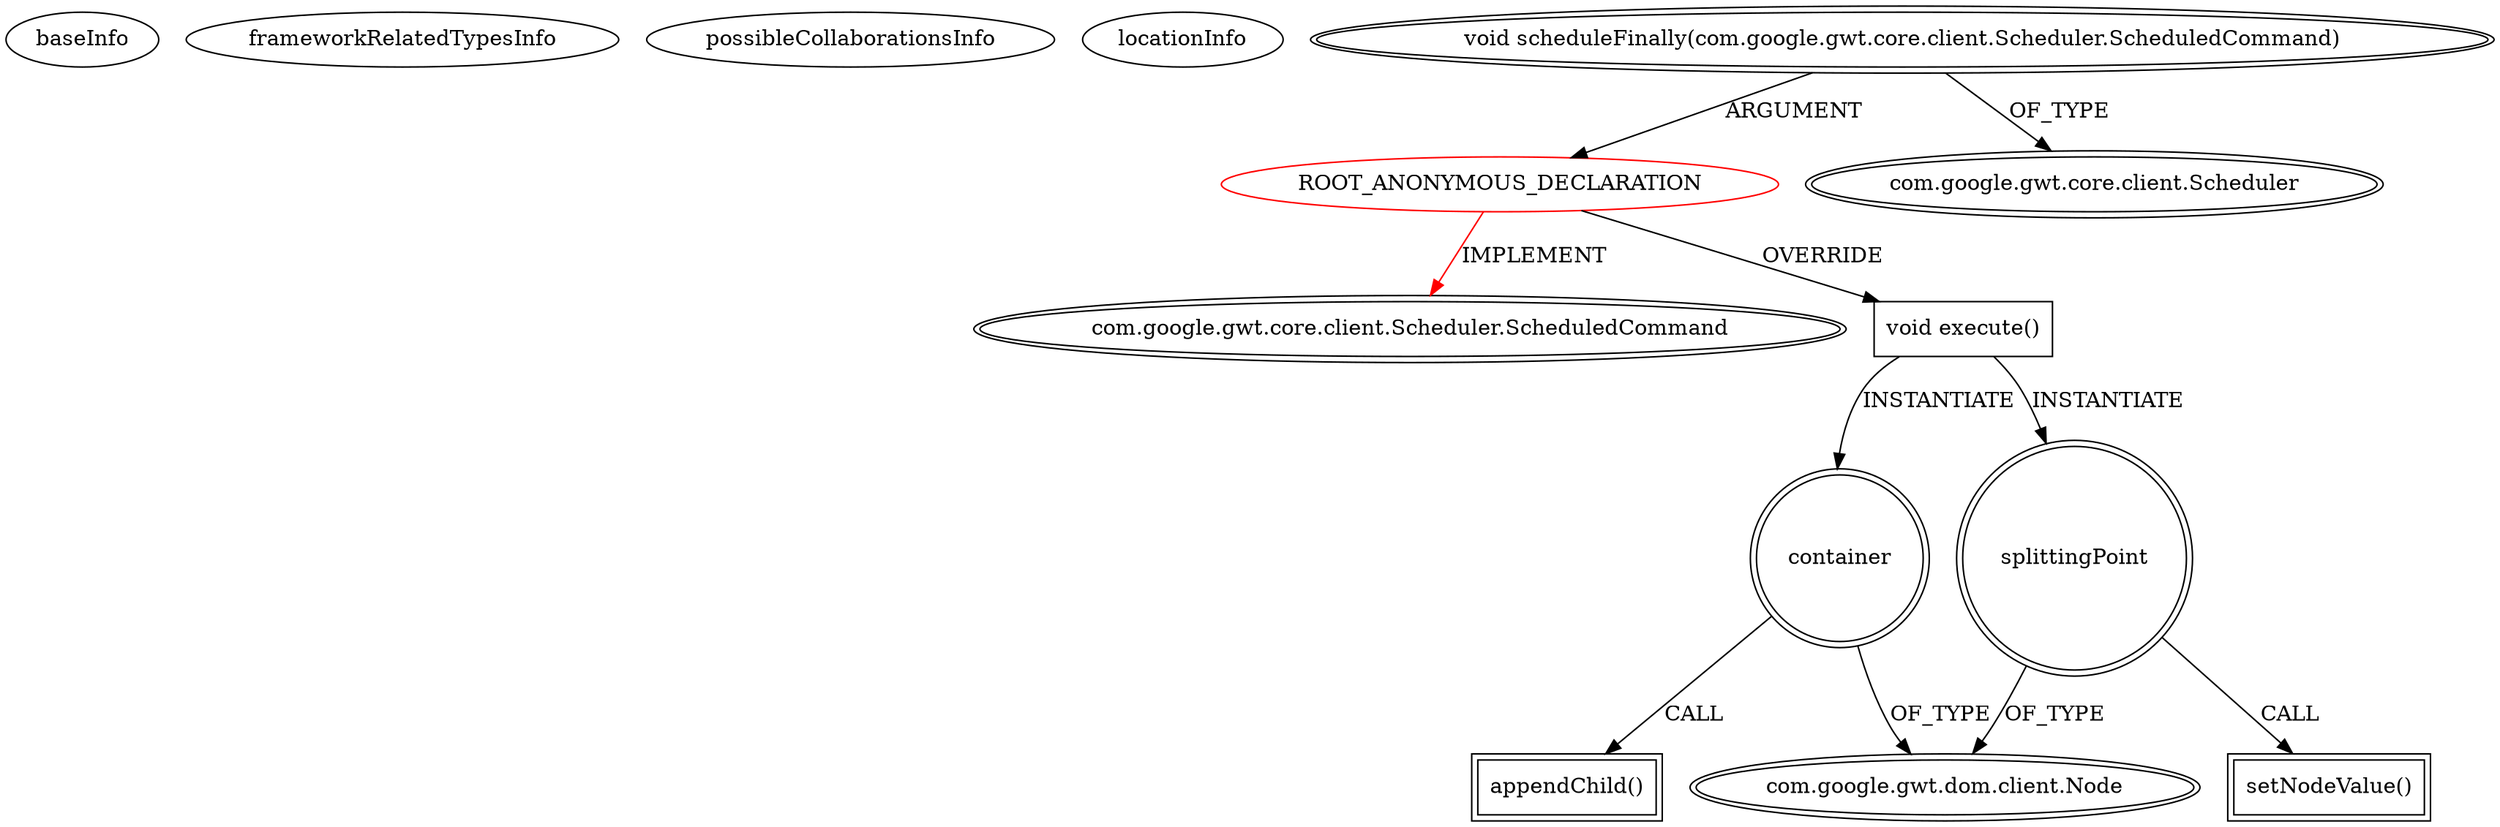 digraph {
baseInfo[graphId=1250,category="extension_graph",isAnonymous=true,possibleRelation=false]
frameworkRelatedTypesInfo[0="com.google.gwt.core.client.Scheduler.ScheduledCommand"]
possibleCollaborationsInfo[]
locationInfo[projectName="dapicard-gwt-surface",filePath="/dapicard-gwt-surface/gwt-surface-master/gwt-surface/src/main/java/com/axeiya/gwt/surface/client/inserter/blockinserter/BlockInserter.java",contextSignature="void insert(SurfaceSelection)",graphId="1250"]
0[label="ROOT_ANONYMOUS_DECLARATION",vertexType="ROOT_ANONYMOUS_DECLARATION",isFrameworkType=false,color=red]
1[label="com.google.gwt.core.client.Scheduler.ScheduledCommand",vertexType="FRAMEWORK_INTERFACE_TYPE",isFrameworkType=true,peripheries=2]
2[label="void scheduleFinally(com.google.gwt.core.client.Scheduler.ScheduledCommand)",vertexType="OUTSIDE_CALL",isFrameworkType=true,peripheries=2]
3[label="com.google.gwt.core.client.Scheduler",vertexType="FRAMEWORK_CLASS_TYPE",isFrameworkType=true,peripheries=2]
4[label="void execute()",vertexType="OVERRIDING_METHOD_DECLARATION",isFrameworkType=false,shape=box]
5[label="container",vertexType="VARIABLE_EXPRESION",isFrameworkType=true,peripheries=2,shape=circle]
7[label="com.google.gwt.dom.client.Node",vertexType="FRAMEWORK_CLASS_TYPE",isFrameworkType=true,peripheries=2]
6[label="appendChild()",vertexType="INSIDE_CALL",isFrameworkType=true,peripheries=2,shape=box]
8[label="splittingPoint",vertexType="VARIABLE_EXPRESION",isFrameworkType=true,peripheries=2,shape=circle]
9[label="setNodeValue()",vertexType="INSIDE_CALL",isFrameworkType=true,peripheries=2,shape=box]
0->1[label="IMPLEMENT",color=red]
2->0[label="ARGUMENT"]
2->3[label="OF_TYPE"]
0->4[label="OVERRIDE"]
4->5[label="INSTANTIATE"]
5->7[label="OF_TYPE"]
5->6[label="CALL"]
4->8[label="INSTANTIATE"]
8->7[label="OF_TYPE"]
8->9[label="CALL"]
}
